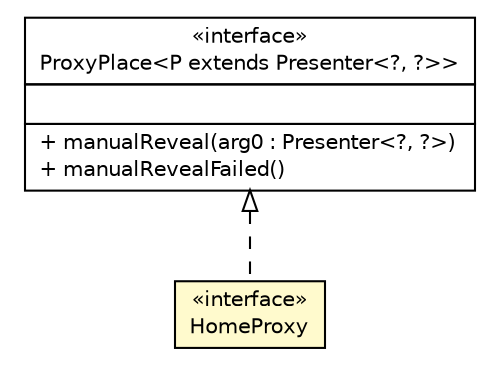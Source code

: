 #!/usr/local/bin/dot
#
# Class diagram 
# Generated by UMLGraph version 5.1 (http://www.umlgraph.org/)
#

digraph G {
	edge [fontname="Helvetica",fontsize=10,labelfontname="Helvetica",labelfontsize=10];
	node [fontname="Helvetica",fontsize=10,shape=plaintext];
	nodesep=0.25;
	ranksep=0.5;
	// br.net.meditec.client.telas.home.HomePresenter.HomeProxy
	c5432 [label=<<table title="br.net.meditec.client.telas.home.HomePresenter.HomeProxy" border="0" cellborder="1" cellspacing="0" cellpadding="2" port="p" bgcolor="lemonChiffon" href="./HomePresenter.HomeProxy.html">
		<tr><td><table border="0" cellspacing="0" cellpadding="1">
<tr><td align="center" balign="center"> &#171;interface&#187; </td></tr>
<tr><td align="center" balign="center"> HomeProxy </td></tr>
		</table></td></tr>
		</table>>, fontname="Helvetica", fontcolor="black", fontsize=10.0];
	//br.net.meditec.client.telas.home.HomePresenter.HomeProxy implements com.gwtplatform.mvp.client.proxy.ProxyPlace<P extends com.gwtplatform.mvp.client.Presenter<?, ?>>
	c5457:p -> c5432:p [dir=back,arrowtail=empty,style=dashed];
	// com.gwtplatform.mvp.client.proxy.ProxyPlace<P extends com.gwtplatform.mvp.client.Presenter<?, ?>>
	c5457 [label=<<table title="com.gwtplatform.mvp.client.proxy.ProxyPlace" border="0" cellborder="1" cellspacing="0" cellpadding="2" port="p" href="http://java.sun.com/j2se/1.4.2/docs/api/com/gwtplatform/mvp/client/proxy/ProxyPlace.html">
		<tr><td><table border="0" cellspacing="0" cellpadding="1">
<tr><td align="center" balign="center"> &#171;interface&#187; </td></tr>
<tr><td align="center" balign="center"> ProxyPlace&lt;P extends Presenter&lt;?, ?&gt;&gt; </td></tr>
		</table></td></tr>
		<tr><td><table border="0" cellspacing="0" cellpadding="1">
<tr><td align="left" balign="left">  </td></tr>
		</table></td></tr>
		<tr><td><table border="0" cellspacing="0" cellpadding="1">
<tr><td align="left" balign="left"> + manualReveal(arg0 : Presenter&lt;?, ?&gt;) </td></tr>
<tr><td align="left" balign="left"> + manualRevealFailed() </td></tr>
		</table></td></tr>
		</table>>, fontname="Helvetica", fontcolor="black", fontsize=10.0];
}

